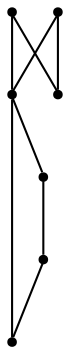 graph {
  node [shape=point,comment="{\"directed\":false,\"doi\":\"10.1007/978-3-642-25878-7_36\",\"figure\":\"1 (1)\"}"]

  v0 [pos="1420.5349851824906,874.0582342917818"]
  v1 [pos="1113.2105251393446,689.3870857603733"]
  v2 [pos="1422.169660649478,724.1551892628687"]
  v3 [pos="1239.2228145848844,602.273263907791"]
  v4 [pos="1361.1902208040538,785.098059592474"]
  v5 [pos="1300.2065813252775,846.0411842756881"]
  v6 [pos="1269.9024088397678,898.2704086729163"]

  v1 -- v4 [id="-2",pos="1113.2105251393446,689.3870857603733 1112.972832254684,704.9853208238045 1112.972832254684,704.9853208238045 1112.972832254684,704.9853208238045 1114.6117073550238,720.4711315921188 1117.8810582889985,751.4427531287477 1123.8734260362958,788.5654079884739 1129.8743203119145,825.6837388368496 1138.5939045058867,868.9531030083227 1162.3469034850064,894.3238580778215 1186.0957028307737,919.6905434895783 1224.877662438455,927.1624351034935 1271.3702761426173,929.7296260777326 1317.8543633184581,932.2965626983629 1372.0575038574846,929.9628683370586 1406.4775715515036,925.2995492721919 1440.8934396121701,920.6280908918418 1455.5388337278864,913.6226837965785 1465.7389795709773,898.524507928169 1475.9431977858042,883.4263320597595 1481.7021677280056,860.2392027223368 1463.7914950500503,840.0819335736722 1445.880949633712,819.9246644250076 1404.296561963864,802.8051404269759 1383.5044317597485,794.24537842796 1361.1902208040538,785.098059592474 1361.1902208040538,785.098059592474 1361.1902208040538,785.098059592474"]
  v2 -- v3 [id="-3",pos="1422.169660649478,724.1551892628687 1239.2228145848844,602.273263907791 1239.2228145848844,602.273263907791 1239.2228145848844,602.273263907791"]
  v6 -- v0 [id="-5",pos="1269.9024088397678,898.2704086729163 1284.4476798785163,897.5910301836474 1284.4476798785163,897.5910301836474 1284.4476798785163,897.5910301836474 1298.2340580812572,896.9660833666746 1325.8026148533872,895.7240746946039 1350.4855144660044,891.9901637165173 1375.172613711974,888.2521830806887 1396.9780009085498,882.0301851007188 1407.8787219517785,878.9130816241212 1420.5349851824906,874.0582342917818 1420.5349851824906,874.0582342917818 1420.5349851824906,874.0582342917818"]
  v5 -- v6 [id="-6",pos="1300.2065813252775,846.0411842756881 1269.9024088397678,898.2704086729163 1269.9024088397678,898.2704086729163 1269.9024088397678,898.2704086729163"]
  v4 -- v5 [id="-7",pos="1361.1902208040538,785.098059592474 1300.2065813252775,846.0411842756881 1300.2065813252775,846.0411842756881 1300.2065813252775,846.0411842756881"]
  v2 -- v4 [id="-8",pos="1422.169660649478,724.1551892628687 1361.1902208040538,785.098059592474 1361.1902208040538,785.098059592474 1361.1902208040538,785.098059592474"]
  v1 -- v3 [id="-9",pos="1113.2105251393446,689.3870857603733 1239.2228145848844,602.273263907791 1239.2228145848844,602.273263907791 1239.2228145848844,602.273263907791"]
  v4 -- v0 [id="-10",pos="1361.1902208040538,785.098059592474 1420.5349851824906,874.0582342917818 1420.5349851824906,874.0582342917818 1420.5349851824906,874.0582342917818"]
}
